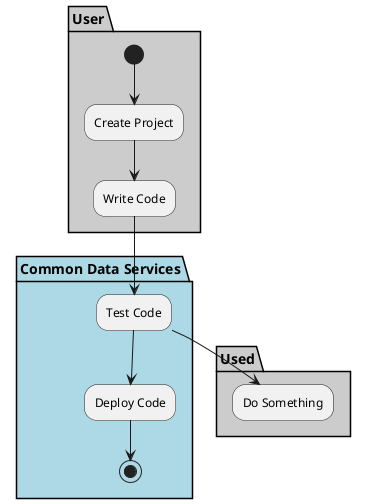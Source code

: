 @startuml

partition "Common Data Services" {

}

partition User #cccccc {
  (*) --> "Create Project"
  --> "Write Code"
}

partition "Common Data Services" #lightblue {
  "Write Code" --> "Test Code"
  "Test Code" --> "Deploy Code"
  "Deploy Code" --> (*)
}

partition Used #cccccc {
  "Test Code" --> "Do Something"
}

@enduml
